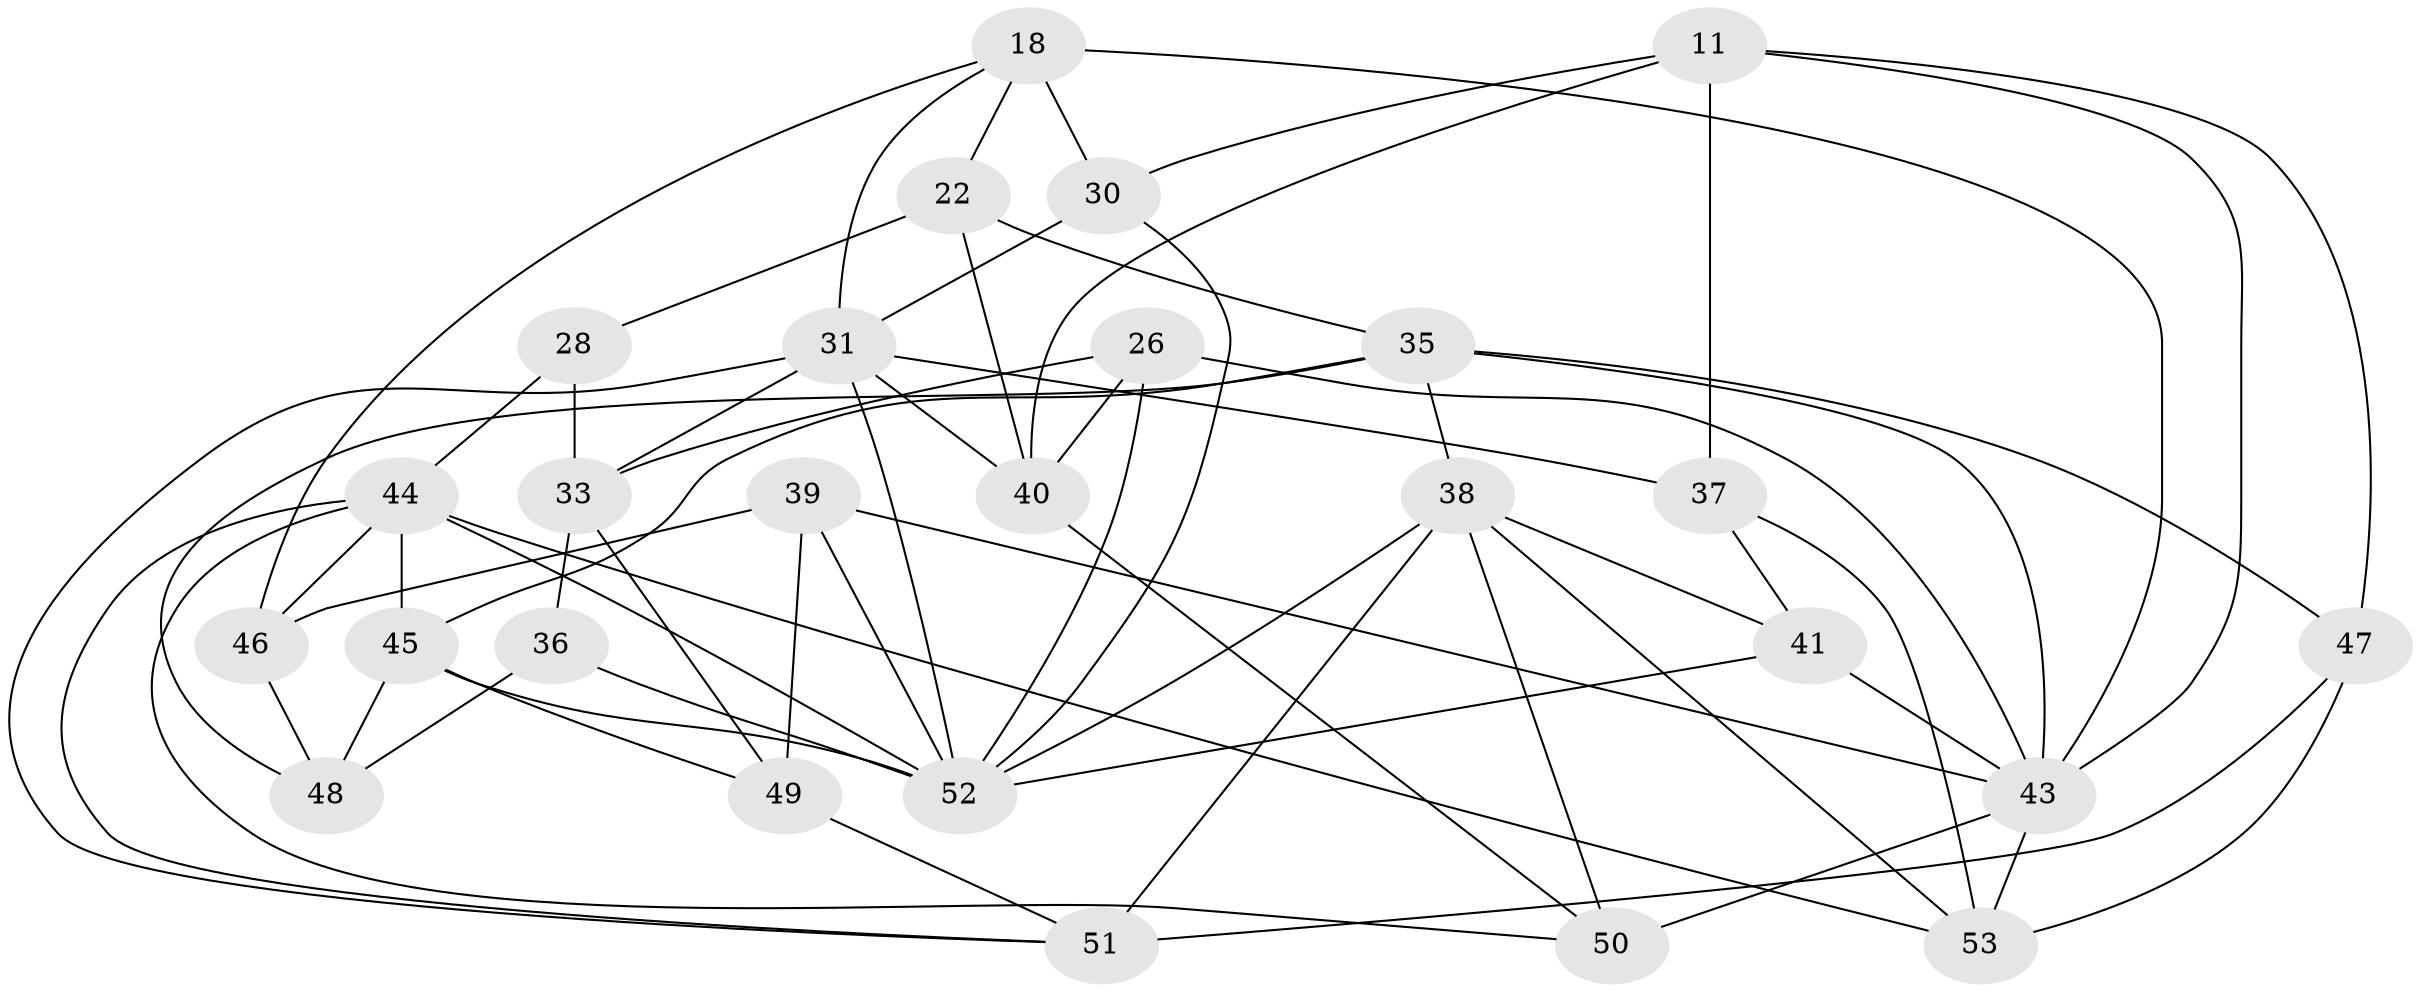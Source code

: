 // original degree distribution, {4: 1.0}
// Generated by graph-tools (version 1.1) at 2025/58/03/09/25 04:58:28]
// undirected, 26 vertices, 64 edges
graph export_dot {
graph [start="1"]
  node [color=gray90,style=filled];
  11 [super="+4+8"];
  18 [super="+1"];
  22;
  26 [super="+6"];
  28;
  30 [super="+27"];
  31 [super="+19"];
  33 [super="+5"];
  35 [super="+20"];
  36;
  37 [super="+12"];
  38 [super="+32"];
  39;
  40 [super="+17"];
  41;
  43 [super="+16+42"];
  44 [super="+29"];
  45 [super="+9"];
  46;
  47;
  48;
  49;
  50;
  51 [super="+15+23"];
  52 [super="+14+34"];
  53 [super="+10"];
  11 -- 43 [weight=2];
  11 -- 37 [weight=2];
  11 -- 30 [weight=2];
  11 -- 40;
  11 -- 47;
  18 -- 46;
  18 -- 22;
  18 -- 43;
  18 -- 30 [weight=2];
  18 -- 31;
  22 -- 28;
  22 -- 40;
  22 -- 35;
  26 -- 40 [weight=2];
  26 -- 43;
  26 -- 33;
  26 -- 52 [weight=2];
  28 -- 33 [weight=2];
  28 -- 44;
  30 -- 31;
  30 -- 52;
  31 -- 52;
  31 -- 37 [weight=2];
  31 -- 33;
  31 -- 51;
  31 -- 40;
  33 -- 36;
  33 -- 49;
  35 -- 48;
  35 -- 43;
  35 -- 38;
  35 -- 45;
  35 -- 47;
  36 -- 48;
  36 -- 52 [weight=2];
  37 -- 53;
  37 -- 41;
  38 -- 53;
  38 -- 52;
  38 -- 51 [weight=3];
  38 -- 50;
  38 -- 41;
  39 -- 49;
  39 -- 46;
  39 -- 43;
  39 -- 52;
  40 -- 50;
  41 -- 43;
  41 -- 52;
  43 -- 53 [weight=2];
  43 -- 50;
  44 -- 46;
  44 -- 52 [weight=2];
  44 -- 50;
  44 -- 53;
  44 -- 45 [weight=2];
  44 -- 51 [weight=2];
  45 -- 48;
  45 -- 49;
  45 -- 52;
  46 -- 48;
  47 -- 53;
  47 -- 51;
  49 -- 51;
}
